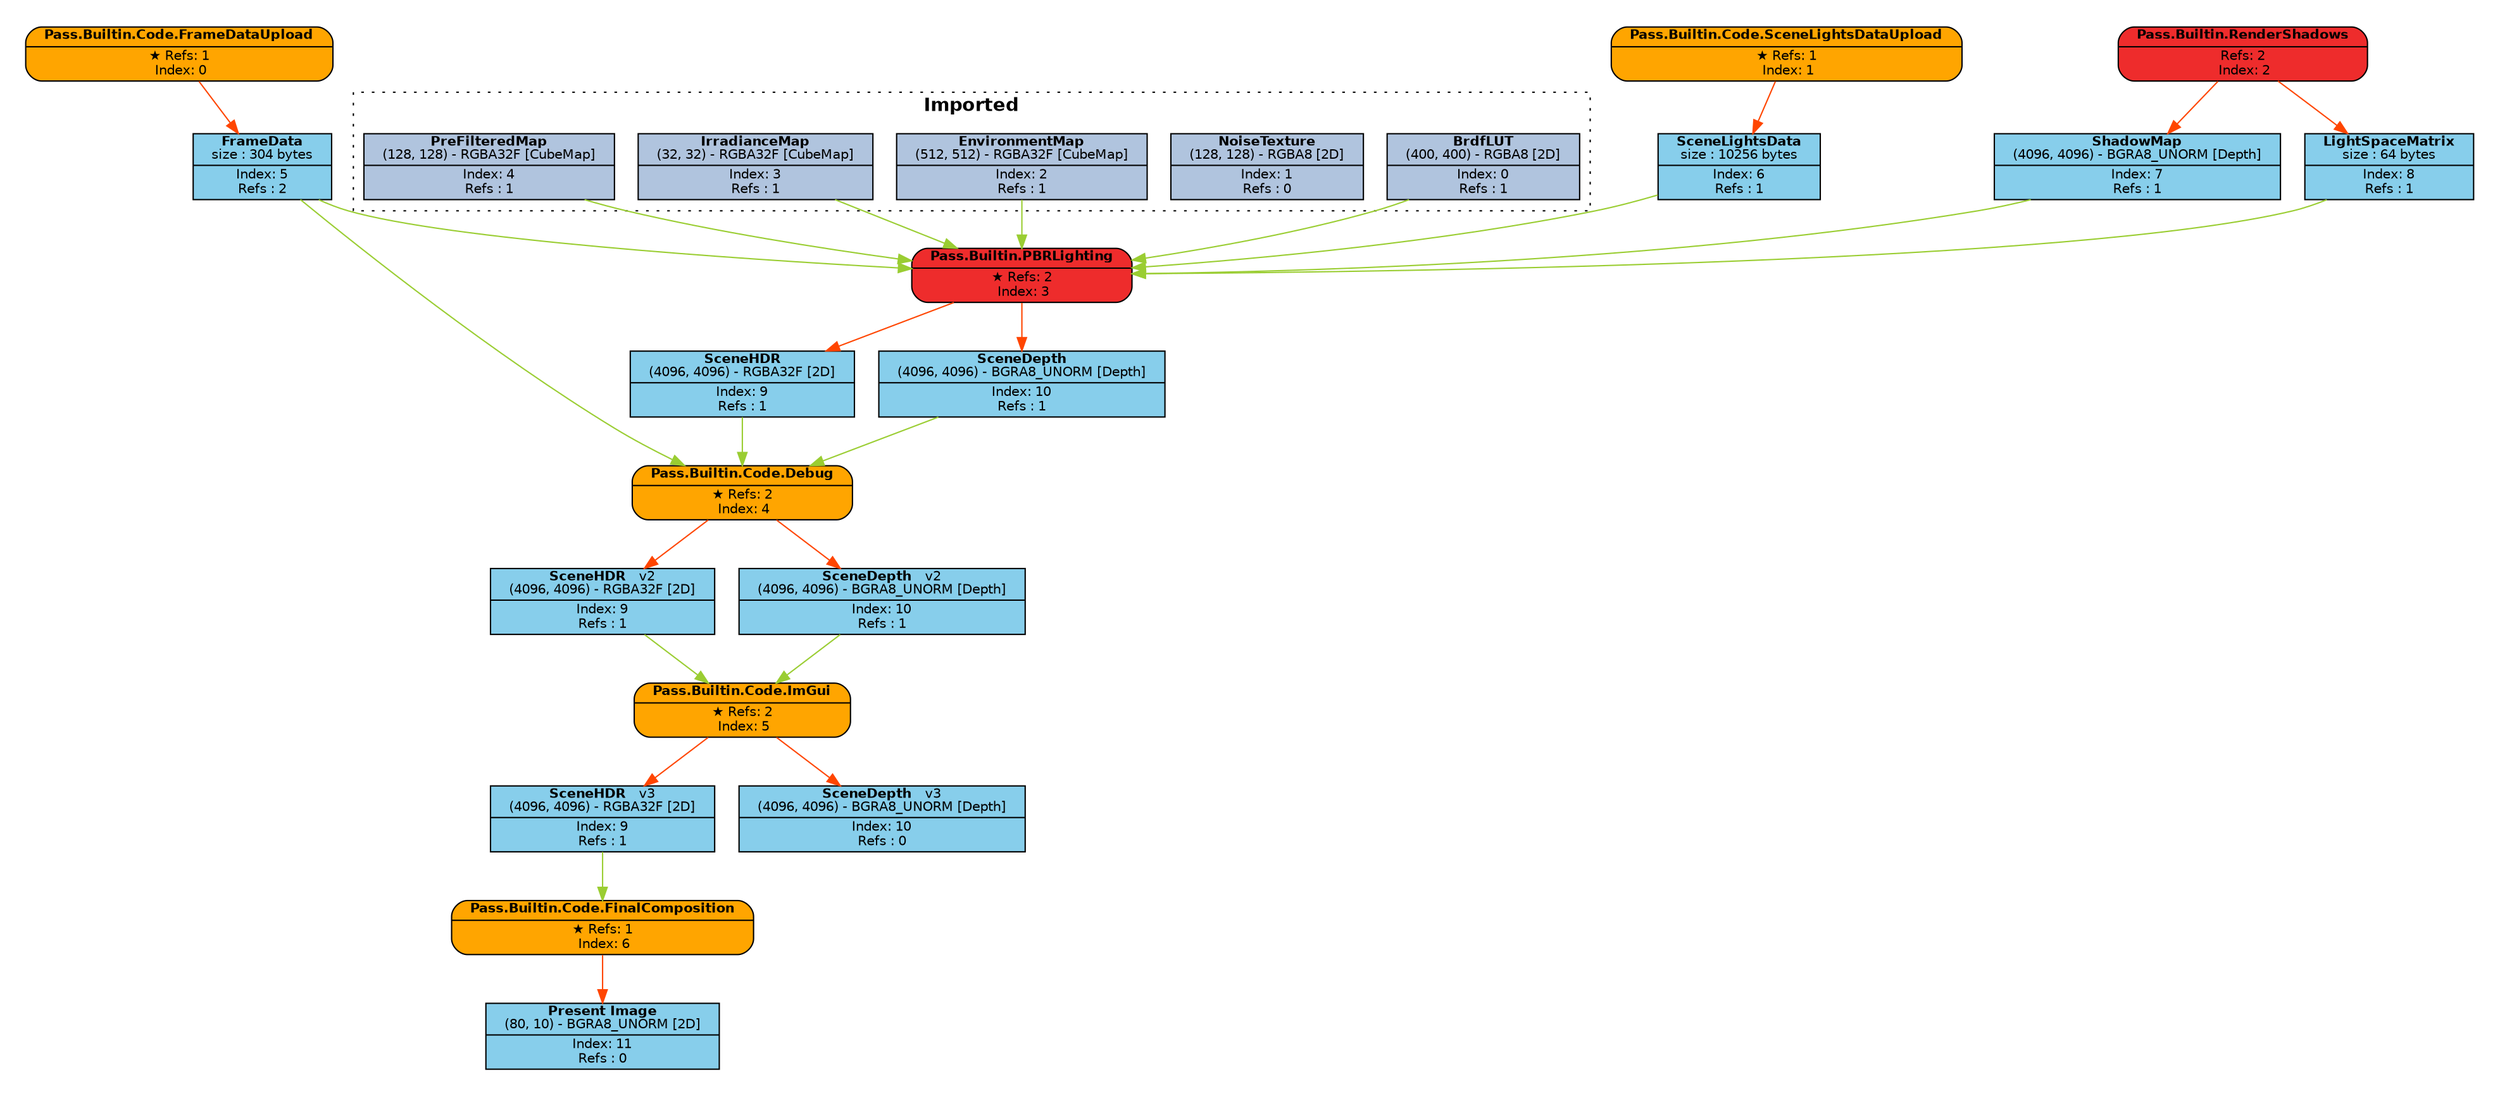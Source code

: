 digraph FrameGraph {
graph [style=invis, rankdir="TB" ordering=out, splines=spline]
node [shape=record, fontname="helvetica", fontsize=10, margin="0.2,0.03"]

P0 [label=<{ {<B>Pass.Builtin.Code.FrameDataUpload</B>} | {&#x2605; Refs: 1<BR/> Index: 0} }> style="rounded,filled", fillcolor=orange]
P1 [label=<{ {<B>Pass.Builtin.Code.SceneLightsDataUpload</B>} | {&#x2605; Refs: 1<BR/> Index: 1} }> style="rounded,filled", fillcolor=orange]
P2 [label=<{ {<B>Pass.Builtin.RenderShadows</B>} | {Refs: 2<BR/> Index: 2} }> style="rounded,filled", fillcolor=firebrick2]
P3 [label=<{ {<B>Pass.Builtin.PBRLighting</B>} | {&#x2605; Refs: 2<BR/> Index: 3} }> style="rounded,filled", fillcolor=firebrick2]
P4 [label=<{ {<B>Pass.Builtin.Code.Debug</B>} | {&#x2605; Refs: 2<BR/> Index: 4} }> style="rounded,filled", fillcolor=orange]
P5 [label=<{ {<B>Pass.Builtin.Code.ImGui</B>} | {&#x2605; Refs: 2<BR/> Index: 5} }> style="rounded,filled", fillcolor=orange]
P6 [label=<{ {<B>Pass.Builtin.Code.FinalComposition</B>} | {&#x2605; Refs: 1<BR/> Index: 6} }> style="rounded,filled", fillcolor=orange]

R0_1 [label=<{ {<B>BrdfLUT</B><BR/>(400, 400) - RGBA8 [2D]} | {Index: 0<BR/>Refs : 1} }> style=filled, fillcolor=lightsteelblue]
R1_1 [label=<{ {<B>NoiseTexture</B><BR/>(128, 128) - RGBA8 [2D]} | {Index: 1<BR/>Refs : 0} }> style=filled, fillcolor=lightsteelblue]
R2_1 [label=<{ {<B>EnvironmentMap</B><BR/>(512, 512) - RGBA32F [CubeMap]} | {Index: 2<BR/>Refs : 1} }> style=filled, fillcolor=lightsteelblue]
R3_1 [label=<{ {<B>IrradianceMap</B><BR/>(32, 32) - RGBA32F [CubeMap]} | {Index: 3<BR/>Refs : 1} }> style=filled, fillcolor=lightsteelblue]
R4_1 [label=<{ {<B>PreFilteredMap</B><BR/>(128, 128) - RGBA32F [CubeMap]} | {Index: 4<BR/>Refs : 1} }> style=filled, fillcolor=lightsteelblue]
R5_1 [label=<{ {<B>FrameData</B><BR/>size : 304 bytes} | {Index: 5<BR/>Refs : 2} }> style=filled, fillcolor=skyblue]
R6_1 [label=<{ {<B>SceneLightsData</B><BR/>size : 10256 bytes} | {Index: 6<BR/>Refs : 1} }> style=filled, fillcolor=skyblue]
R7_1 [label=<{ {<B>ShadowMap</B><BR/>(4096, 4096) - BGRA8_UNORM [Depth]} | {Index: 7<BR/>Refs : 1} }> style=filled, fillcolor=skyblue]
R8_1 [label=<{ {<B>LightSpaceMatrix</B><BR/>size : 64 bytes} | {Index: 8<BR/>Refs : 1} }> style=filled, fillcolor=skyblue]
R9_1 [label=<{ {<B>SceneHDR</B><BR/>(4096, 4096) - RGBA32F [2D]} | {Index: 9<BR/>Refs : 1} }> style=filled, fillcolor=skyblue]
R10_1 [label=<{ {<B>SceneDepth</B><BR/>(4096, 4096) - BGRA8_UNORM [Depth]} | {Index: 10<BR/>Refs : 1} }> style=filled, fillcolor=skyblue]
R9_2 [label=<{ {<B>SceneHDR</B>   <FONT>v2</FONT><BR/>(4096, 4096) - RGBA32F [2D]} | {Index: 9<BR/>Refs : 1} }> style=filled, fillcolor=skyblue]
R10_2 [label=<{ {<B>SceneDepth</B>   <FONT>v2</FONT><BR/>(4096, 4096) - BGRA8_UNORM [Depth]} | {Index: 10<BR/>Refs : 1} }> style=filled, fillcolor=skyblue]
R9_3 [label=<{ {<B>SceneHDR</B>   <FONT>v3</FONT><BR/>(4096, 4096) - RGBA32F [2D]} | {Index: 9<BR/>Refs : 1} }> style=filled, fillcolor=skyblue]
R10_3 [label=<{ {<B>SceneDepth</B>   <FONT>v3</FONT><BR/>(4096, 4096) - BGRA8_UNORM [Depth]} | {Index: 10<BR/>Refs : 0} }> style=filled, fillcolor=skyblue]
R11_1 [label=<{ {<B>Present Image</B><BR/>(80, 10) - BGRA8_UNORM [2D]} | {Index: 11<BR/>Refs : 0} }> style=filled, fillcolor=skyblue]

P0 -> { R5_1 } [color=orangered]
P1 -> { R6_1 } [color=orangered]
P2 -> { R7_1 R8_1 } [color=orangered]
P3 -> { R9_1 R10_1 } [color=orangered]
P4 -> { R9_2 R10_2 } [color=orangered]
P5 -> { R9_3 R10_3 } [color=orangered]
P6 -> { R11_1 } [color=orangered]

R0_1 -> { P3 } [color=olivedrab3]
R1_1 -> { } [color=olivedrab3]
R2_1 -> { P3 } [color=olivedrab3]
R3_1 -> { P3 } [color=olivedrab3]
R4_1 -> { P3 } [color=olivedrab3]
R5_1 -> { P3 P4 } [color=olivedrab3]
R6_1 -> { P3 } [color=olivedrab3]
R7_1 -> { P3 } [color=olivedrab3]
R8_1 -> { P3 } [color=olivedrab3]
R9_1 -> { P4 } [color=olivedrab3]
R10_1 -> { P4 } [color=olivedrab3]
R9_2 -> { P5 } [color=olivedrab3]
R10_2 -> { P5 } [color=olivedrab3]
R9_3 -> { P6 } [color=olivedrab3]
R10_3 -> { } [color=olivedrab3]
R11_1 -> { } [color=olivedrab3]

subgraph cluster_0 {
P0 R5_1 
}
subgraph cluster_1 {
P1 R6_1 
}
subgraph cluster_2 {
P2 R7_1 R8_1 
}
subgraph cluster_3 {
P3 R9_1 R10_1 
}
subgraph cluster_4 {
P4 
}
subgraph cluster_5 {
P5 
}
subgraph cluster_6 {
P6 R11_1 
}

subgraph cluster_imported_resources {
graph [style=dotted, fontname="helvetica", label=< <B>Imported</B> >]
R0_1 R1_1 R2_1 R3_1 R4_1 
}

}